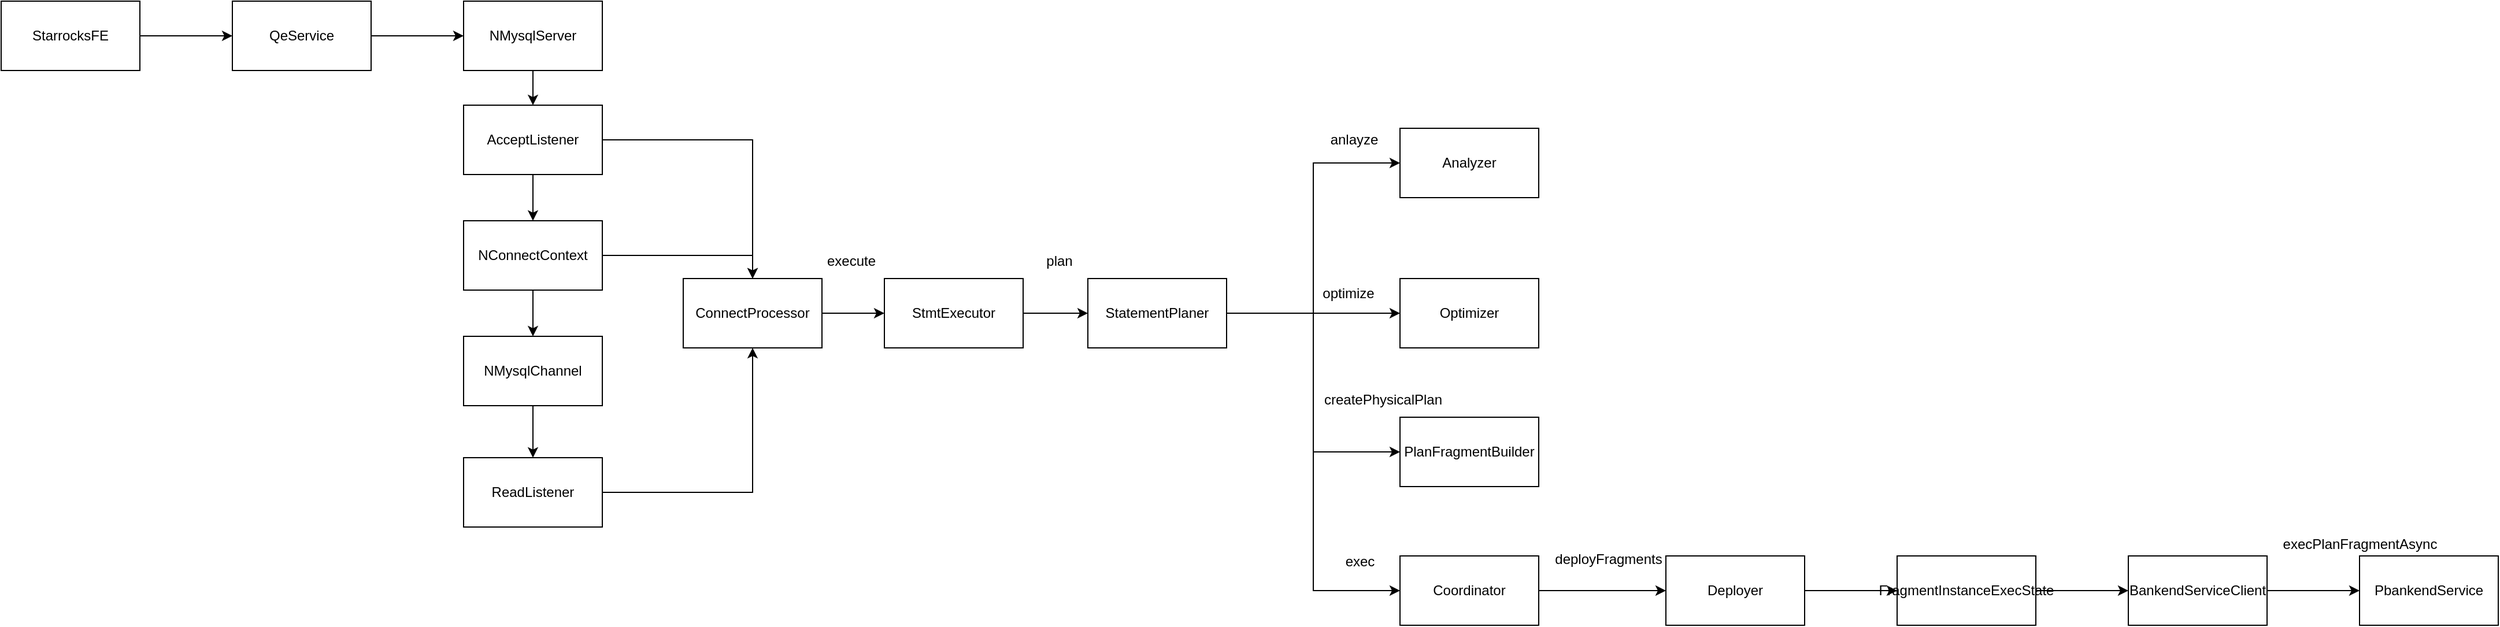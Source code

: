 <mxfile version="24.7.17">
  <diagram name="第 1 页" id="tdtTJOpiyjYbNTU55f6P">
    <mxGraphModel dx="1277" dy="848" grid="1" gridSize="10" guides="1" tooltips="1" connect="1" arrows="1" fold="1" page="1" pageScale="1" pageWidth="827" pageHeight="1169" math="0" shadow="0">
      <root>
        <mxCell id="0" />
        <mxCell id="1" parent="0" />
        <mxCell id="kyx921TAOTFuDbzV7DlR-3" style="edgeStyle=orthogonalEdgeStyle;rounded=0;orthogonalLoop=1;jettySize=auto;html=1;entryX=0;entryY=0.5;entryDx=0;entryDy=0;" parent="1" source="kyx921TAOTFuDbzV7DlR-1" target="kyx921TAOTFuDbzV7DlR-2" edge="1">
          <mxGeometry relative="1" as="geometry" />
        </mxCell>
        <mxCell id="kyx921TAOTFuDbzV7DlR-1" value="StmtExecutor" style="rounded=0;whiteSpace=wrap;html=1;" parent="1" vertex="1">
          <mxGeometry x="914" y="260" width="120" height="60" as="geometry" />
        </mxCell>
        <mxCell id="kyx921TAOTFuDbzV7DlR-31" value="" style="edgeStyle=orthogonalEdgeStyle;rounded=0;orthogonalLoop=1;jettySize=auto;html=1;exitX=1;exitY=0.5;exitDx=0;exitDy=0;entryX=0;entryY=0.5;entryDx=0;entryDy=0;" parent="1" source="kyx921TAOTFuDbzV7DlR-2" target="kyx921TAOTFuDbzV7DlR-30" edge="1">
          <mxGeometry relative="1" as="geometry">
            <mxPoint x="1240" y="370" as="sourcePoint" />
            <mxPoint x="1330" y="120" as="targetPoint" />
          </mxGeometry>
        </mxCell>
        <mxCell id="T3-uCCV2UH4Y_5ZPB86b-4" style="edgeStyle=orthogonalEdgeStyle;rounded=0;orthogonalLoop=1;jettySize=auto;html=1;entryX=0;entryY=0.5;entryDx=0;entryDy=0;" edge="1" parent="1" source="kyx921TAOTFuDbzV7DlR-2" target="T3-uCCV2UH4Y_5ZPB86b-1">
          <mxGeometry relative="1" as="geometry" />
        </mxCell>
        <mxCell id="T3-uCCV2UH4Y_5ZPB86b-5" style="edgeStyle=orthogonalEdgeStyle;rounded=0;orthogonalLoop=1;jettySize=auto;html=1;entryX=0;entryY=0.5;entryDx=0;entryDy=0;" edge="1" parent="1" source="kyx921TAOTFuDbzV7DlR-2" target="T3-uCCV2UH4Y_5ZPB86b-3">
          <mxGeometry relative="1" as="geometry" />
        </mxCell>
        <mxCell id="T3-uCCV2UH4Y_5ZPB86b-11" style="edgeStyle=orthogonalEdgeStyle;rounded=0;orthogonalLoop=1;jettySize=auto;html=1;entryX=0;entryY=0.5;entryDx=0;entryDy=0;" edge="1" parent="1" source="kyx921TAOTFuDbzV7DlR-2" target="T3-uCCV2UH4Y_5ZPB86b-10">
          <mxGeometry relative="1" as="geometry" />
        </mxCell>
        <mxCell id="kyx921TAOTFuDbzV7DlR-2" value="StatementPlaner" style="rounded=0;whiteSpace=wrap;html=1;" parent="1" vertex="1">
          <mxGeometry x="1090" y="260" width="120" height="60" as="geometry" />
        </mxCell>
        <mxCell id="kyx921TAOTFuDbzV7DlR-4" value="plan" style="text;html=1;align=center;verticalAlign=middle;resizable=0;points=[];autosize=1;strokeColor=none;fillColor=none;" parent="1" vertex="1">
          <mxGeometry x="1040" y="230" width="50" height="30" as="geometry" />
        </mxCell>
        <mxCell id="kyx921TAOTFuDbzV7DlR-6" style="edgeStyle=orthogonalEdgeStyle;rounded=0;orthogonalLoop=1;jettySize=auto;html=1;" parent="1" source="kyx921TAOTFuDbzV7DlR-5" target="kyx921TAOTFuDbzV7DlR-1" edge="1">
          <mxGeometry relative="1" as="geometry" />
        </mxCell>
        <mxCell id="kyx921TAOTFuDbzV7DlR-5" value="ConnectProcessor" style="rounded=0;whiteSpace=wrap;html=1;" parent="1" vertex="1">
          <mxGeometry x="740" y="260" width="120" height="60" as="geometry" />
        </mxCell>
        <mxCell id="kyx921TAOTFuDbzV7DlR-7" value="execute" style="text;html=1;align=center;verticalAlign=middle;resizable=0;points=[];autosize=1;strokeColor=none;fillColor=none;" parent="1" vertex="1">
          <mxGeometry x="850" y="230" width="70" height="30" as="geometry" />
        </mxCell>
        <mxCell id="kyx921TAOTFuDbzV7DlR-9" style="edgeStyle=orthogonalEdgeStyle;rounded=0;orthogonalLoop=1;jettySize=auto;html=1;entryX=0.5;entryY=1;entryDx=0;entryDy=0;" parent="1" source="kyx921TAOTFuDbzV7DlR-8" target="kyx921TAOTFuDbzV7DlR-5" edge="1">
          <mxGeometry relative="1" as="geometry" />
        </mxCell>
        <mxCell id="kyx921TAOTFuDbzV7DlR-8" value="ReadListener" style="rounded=0;whiteSpace=wrap;html=1;" parent="1" vertex="1">
          <mxGeometry x="550" y="415" width="120" height="60" as="geometry" />
        </mxCell>
        <mxCell id="kyx921TAOTFuDbzV7DlR-13" value="" style="edgeStyle=orthogonalEdgeStyle;rounded=0;orthogonalLoop=1;jettySize=auto;html=1;" parent="1" source="kyx921TAOTFuDbzV7DlR-11" target="kyx921TAOTFuDbzV7DlR-12" edge="1">
          <mxGeometry relative="1" as="geometry" />
        </mxCell>
        <mxCell id="kyx921TAOTFuDbzV7DlR-11" value="StarrocksFE" style="rounded=0;whiteSpace=wrap;html=1;" parent="1" vertex="1">
          <mxGeometry x="150" y="20" width="120" height="60" as="geometry" />
        </mxCell>
        <mxCell id="kyx921TAOTFuDbzV7DlR-15" value="" style="edgeStyle=orthogonalEdgeStyle;rounded=0;orthogonalLoop=1;jettySize=auto;html=1;" parent="1" source="kyx921TAOTFuDbzV7DlR-12" target="kyx921TAOTFuDbzV7DlR-14" edge="1">
          <mxGeometry relative="1" as="geometry" />
        </mxCell>
        <mxCell id="kyx921TAOTFuDbzV7DlR-12" value="QeService" style="rounded=0;whiteSpace=wrap;html=1;" parent="1" vertex="1">
          <mxGeometry x="350" y="20" width="120" height="60" as="geometry" />
        </mxCell>
        <mxCell id="kyx921TAOTFuDbzV7DlR-17" value="" style="edgeStyle=orthogonalEdgeStyle;rounded=0;orthogonalLoop=1;jettySize=auto;html=1;" parent="1" source="kyx921TAOTFuDbzV7DlR-14" target="kyx921TAOTFuDbzV7DlR-16" edge="1">
          <mxGeometry relative="1" as="geometry" />
        </mxCell>
        <mxCell id="kyx921TAOTFuDbzV7DlR-14" value="NMysqlServer" style="rounded=0;whiteSpace=wrap;html=1;" parent="1" vertex="1">
          <mxGeometry x="550" y="20" width="120" height="60" as="geometry" />
        </mxCell>
        <mxCell id="kyx921TAOTFuDbzV7DlR-19" value="" style="edgeStyle=orthogonalEdgeStyle;rounded=0;orthogonalLoop=1;jettySize=auto;html=1;" parent="1" source="kyx921TAOTFuDbzV7DlR-16" target="kyx921TAOTFuDbzV7DlR-18" edge="1">
          <mxGeometry relative="1" as="geometry">
            <Array as="points">
              <mxPoint x="610" y="170" />
              <mxPoint x="610" y="170" />
            </Array>
          </mxGeometry>
        </mxCell>
        <mxCell id="kyx921TAOTFuDbzV7DlR-20" style="edgeStyle=orthogonalEdgeStyle;rounded=0;orthogonalLoop=1;jettySize=auto;html=1;entryX=0.5;entryY=0;entryDx=0;entryDy=0;" parent="1" source="kyx921TAOTFuDbzV7DlR-16" target="kyx921TAOTFuDbzV7DlR-5" edge="1">
          <mxGeometry relative="1" as="geometry">
            <mxPoint x="390" y="280" as="targetPoint" />
          </mxGeometry>
        </mxCell>
        <mxCell id="kyx921TAOTFuDbzV7DlR-16" value="AcceptListener" style="rounded=0;whiteSpace=wrap;html=1;" parent="1" vertex="1">
          <mxGeometry x="550" y="110" width="120" height="60" as="geometry" />
        </mxCell>
        <mxCell id="kyx921TAOTFuDbzV7DlR-22" style="edgeStyle=orthogonalEdgeStyle;rounded=0;orthogonalLoop=1;jettySize=auto;html=1;entryX=0.5;entryY=0;entryDx=0;entryDy=0;" parent="1" source="kyx921TAOTFuDbzV7DlR-18" target="kyx921TAOTFuDbzV7DlR-5" edge="1">
          <mxGeometry relative="1" as="geometry" />
        </mxCell>
        <mxCell id="kyx921TAOTFuDbzV7DlR-28" value="" style="edgeStyle=orthogonalEdgeStyle;rounded=0;orthogonalLoop=1;jettySize=auto;html=1;" parent="1" source="kyx921TAOTFuDbzV7DlR-18" target="kyx921TAOTFuDbzV7DlR-27" edge="1">
          <mxGeometry relative="1" as="geometry" />
        </mxCell>
        <mxCell id="kyx921TAOTFuDbzV7DlR-18" value="NConnectContext" style="rounded=0;whiteSpace=wrap;html=1;" parent="1" vertex="1">
          <mxGeometry x="550" y="210" width="120" height="60" as="geometry" />
        </mxCell>
        <mxCell id="kyx921TAOTFuDbzV7DlR-29" style="edgeStyle=orthogonalEdgeStyle;rounded=0;orthogonalLoop=1;jettySize=auto;html=1;entryX=0.5;entryY=0;entryDx=0;entryDy=0;" parent="1" source="kyx921TAOTFuDbzV7DlR-27" target="kyx921TAOTFuDbzV7DlR-8" edge="1">
          <mxGeometry relative="1" as="geometry" />
        </mxCell>
        <mxCell id="kyx921TAOTFuDbzV7DlR-27" value="NMysqlChannel" style="rounded=0;whiteSpace=wrap;html=1;" parent="1" vertex="1">
          <mxGeometry x="550" y="310" width="120" height="60" as="geometry" />
        </mxCell>
        <mxCell id="kyx921TAOTFuDbzV7DlR-30" value="Analyzer" style="rounded=0;whiteSpace=wrap;html=1;" parent="1" vertex="1">
          <mxGeometry x="1360" y="130" width="120" height="60" as="geometry" />
        </mxCell>
        <mxCell id="kyx921TAOTFuDbzV7DlR-32" value="anlayze" style="text;html=1;align=center;verticalAlign=middle;resizable=0;points=[];autosize=1;strokeColor=none;fillColor=none;" parent="1" vertex="1">
          <mxGeometry x="1290" y="125" width="60" height="30" as="geometry" />
        </mxCell>
        <mxCell id="T3-uCCV2UH4Y_5ZPB86b-1" value="Optimizer" style="rounded=0;whiteSpace=wrap;html=1;" vertex="1" parent="1">
          <mxGeometry x="1360" y="260" width="120" height="60" as="geometry" />
        </mxCell>
        <mxCell id="T3-uCCV2UH4Y_5ZPB86b-3" value="PlanFragmentBuilder" style="rounded=0;whiteSpace=wrap;html=1;" vertex="1" parent="1">
          <mxGeometry x="1360" y="380" width="120" height="60" as="geometry" />
        </mxCell>
        <mxCell id="T3-uCCV2UH4Y_5ZPB86b-6" value="optimize" style="text;html=1;align=center;verticalAlign=middle;resizable=0;points=[];autosize=1;strokeColor=none;fillColor=none;" vertex="1" parent="1">
          <mxGeometry x="1280" y="258" width="70" height="30" as="geometry" />
        </mxCell>
        <mxCell id="T3-uCCV2UH4Y_5ZPB86b-8" value="createPhysicalPlan" style="text;html=1;align=center;verticalAlign=middle;resizable=0;points=[];autosize=1;strokeColor=none;fillColor=none;" vertex="1" parent="1">
          <mxGeometry x="1280" y="350" width="130" height="30" as="geometry" />
        </mxCell>
        <mxCell id="T3-uCCV2UH4Y_5ZPB86b-14" value="" style="edgeStyle=orthogonalEdgeStyle;rounded=0;orthogonalLoop=1;jettySize=auto;html=1;" edge="1" parent="1" source="T3-uCCV2UH4Y_5ZPB86b-10" target="T3-uCCV2UH4Y_5ZPB86b-13">
          <mxGeometry relative="1" as="geometry" />
        </mxCell>
        <mxCell id="T3-uCCV2UH4Y_5ZPB86b-10" value="Coordinator" style="rounded=0;whiteSpace=wrap;html=1;" vertex="1" parent="1">
          <mxGeometry x="1360" y="500" width="120" height="60" as="geometry" />
        </mxCell>
        <mxCell id="T3-uCCV2UH4Y_5ZPB86b-12" value="exec" style="text;html=1;align=center;verticalAlign=middle;resizable=0;points=[];autosize=1;strokeColor=none;fillColor=none;" vertex="1" parent="1">
          <mxGeometry x="1300" y="490" width="50" height="30" as="geometry" />
        </mxCell>
        <mxCell id="T3-uCCV2UH4Y_5ZPB86b-17" value="" style="edgeStyle=orthogonalEdgeStyle;rounded=0;orthogonalLoop=1;jettySize=auto;html=1;" edge="1" parent="1" source="T3-uCCV2UH4Y_5ZPB86b-13" target="T3-uCCV2UH4Y_5ZPB86b-16">
          <mxGeometry relative="1" as="geometry" />
        </mxCell>
        <mxCell id="T3-uCCV2UH4Y_5ZPB86b-13" value="Deployer" style="rounded=0;whiteSpace=wrap;html=1;" vertex="1" parent="1">
          <mxGeometry x="1590" y="500" width="120" height="60" as="geometry" />
        </mxCell>
        <mxCell id="T3-uCCV2UH4Y_5ZPB86b-15" value="deployFragments" style="text;html=1;align=center;verticalAlign=middle;resizable=0;points=[];autosize=1;strokeColor=none;fillColor=none;" vertex="1" parent="1">
          <mxGeometry x="1480" y="488" width="120" height="30" as="geometry" />
        </mxCell>
        <mxCell id="T3-uCCV2UH4Y_5ZPB86b-19" value="" style="edgeStyle=orthogonalEdgeStyle;rounded=0;orthogonalLoop=1;jettySize=auto;html=1;" edge="1" parent="1" source="T3-uCCV2UH4Y_5ZPB86b-16" target="T3-uCCV2UH4Y_5ZPB86b-18">
          <mxGeometry relative="1" as="geometry" />
        </mxCell>
        <mxCell id="T3-uCCV2UH4Y_5ZPB86b-16" value="FragmentInstanceExecState" style="rounded=0;whiteSpace=wrap;html=1;" vertex="1" parent="1">
          <mxGeometry x="1790" y="500" width="120" height="60" as="geometry" />
        </mxCell>
        <mxCell id="T3-uCCV2UH4Y_5ZPB86b-21" value="" style="edgeStyle=orthogonalEdgeStyle;rounded=0;orthogonalLoop=1;jettySize=auto;html=1;" edge="1" parent="1" source="T3-uCCV2UH4Y_5ZPB86b-18" target="T3-uCCV2UH4Y_5ZPB86b-20">
          <mxGeometry relative="1" as="geometry" />
        </mxCell>
        <mxCell id="T3-uCCV2UH4Y_5ZPB86b-18" value="BankendServiceClient" style="rounded=0;whiteSpace=wrap;html=1;" vertex="1" parent="1">
          <mxGeometry x="1990" y="500" width="120" height="60" as="geometry" />
        </mxCell>
        <mxCell id="T3-uCCV2UH4Y_5ZPB86b-20" value="PbankendService" style="rounded=0;whiteSpace=wrap;html=1;" vertex="1" parent="1">
          <mxGeometry x="2190" y="500" width="120" height="60" as="geometry" />
        </mxCell>
        <mxCell id="T3-uCCV2UH4Y_5ZPB86b-22" value="execPlanFragmentAsync" style="text;html=1;align=center;verticalAlign=middle;resizable=0;points=[];autosize=1;strokeColor=none;fillColor=none;" vertex="1" parent="1">
          <mxGeometry x="2110" y="475" width="160" height="30" as="geometry" />
        </mxCell>
      </root>
    </mxGraphModel>
  </diagram>
</mxfile>

